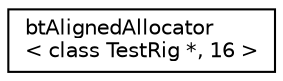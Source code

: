 digraph "Graphical Class Hierarchy"
{
  edge [fontname="Helvetica",fontsize="10",labelfontname="Helvetica",labelfontsize="10"];
  node [fontname="Helvetica",fontsize="10",shape=record];
  rankdir="LR";
  Node1 [label="btAlignedAllocator\l\< class TestRig *, 16 \>",height=0.2,width=0.4,color="black", fillcolor="white", style="filled",URL="$classbt_aligned_allocator.html"];
}
